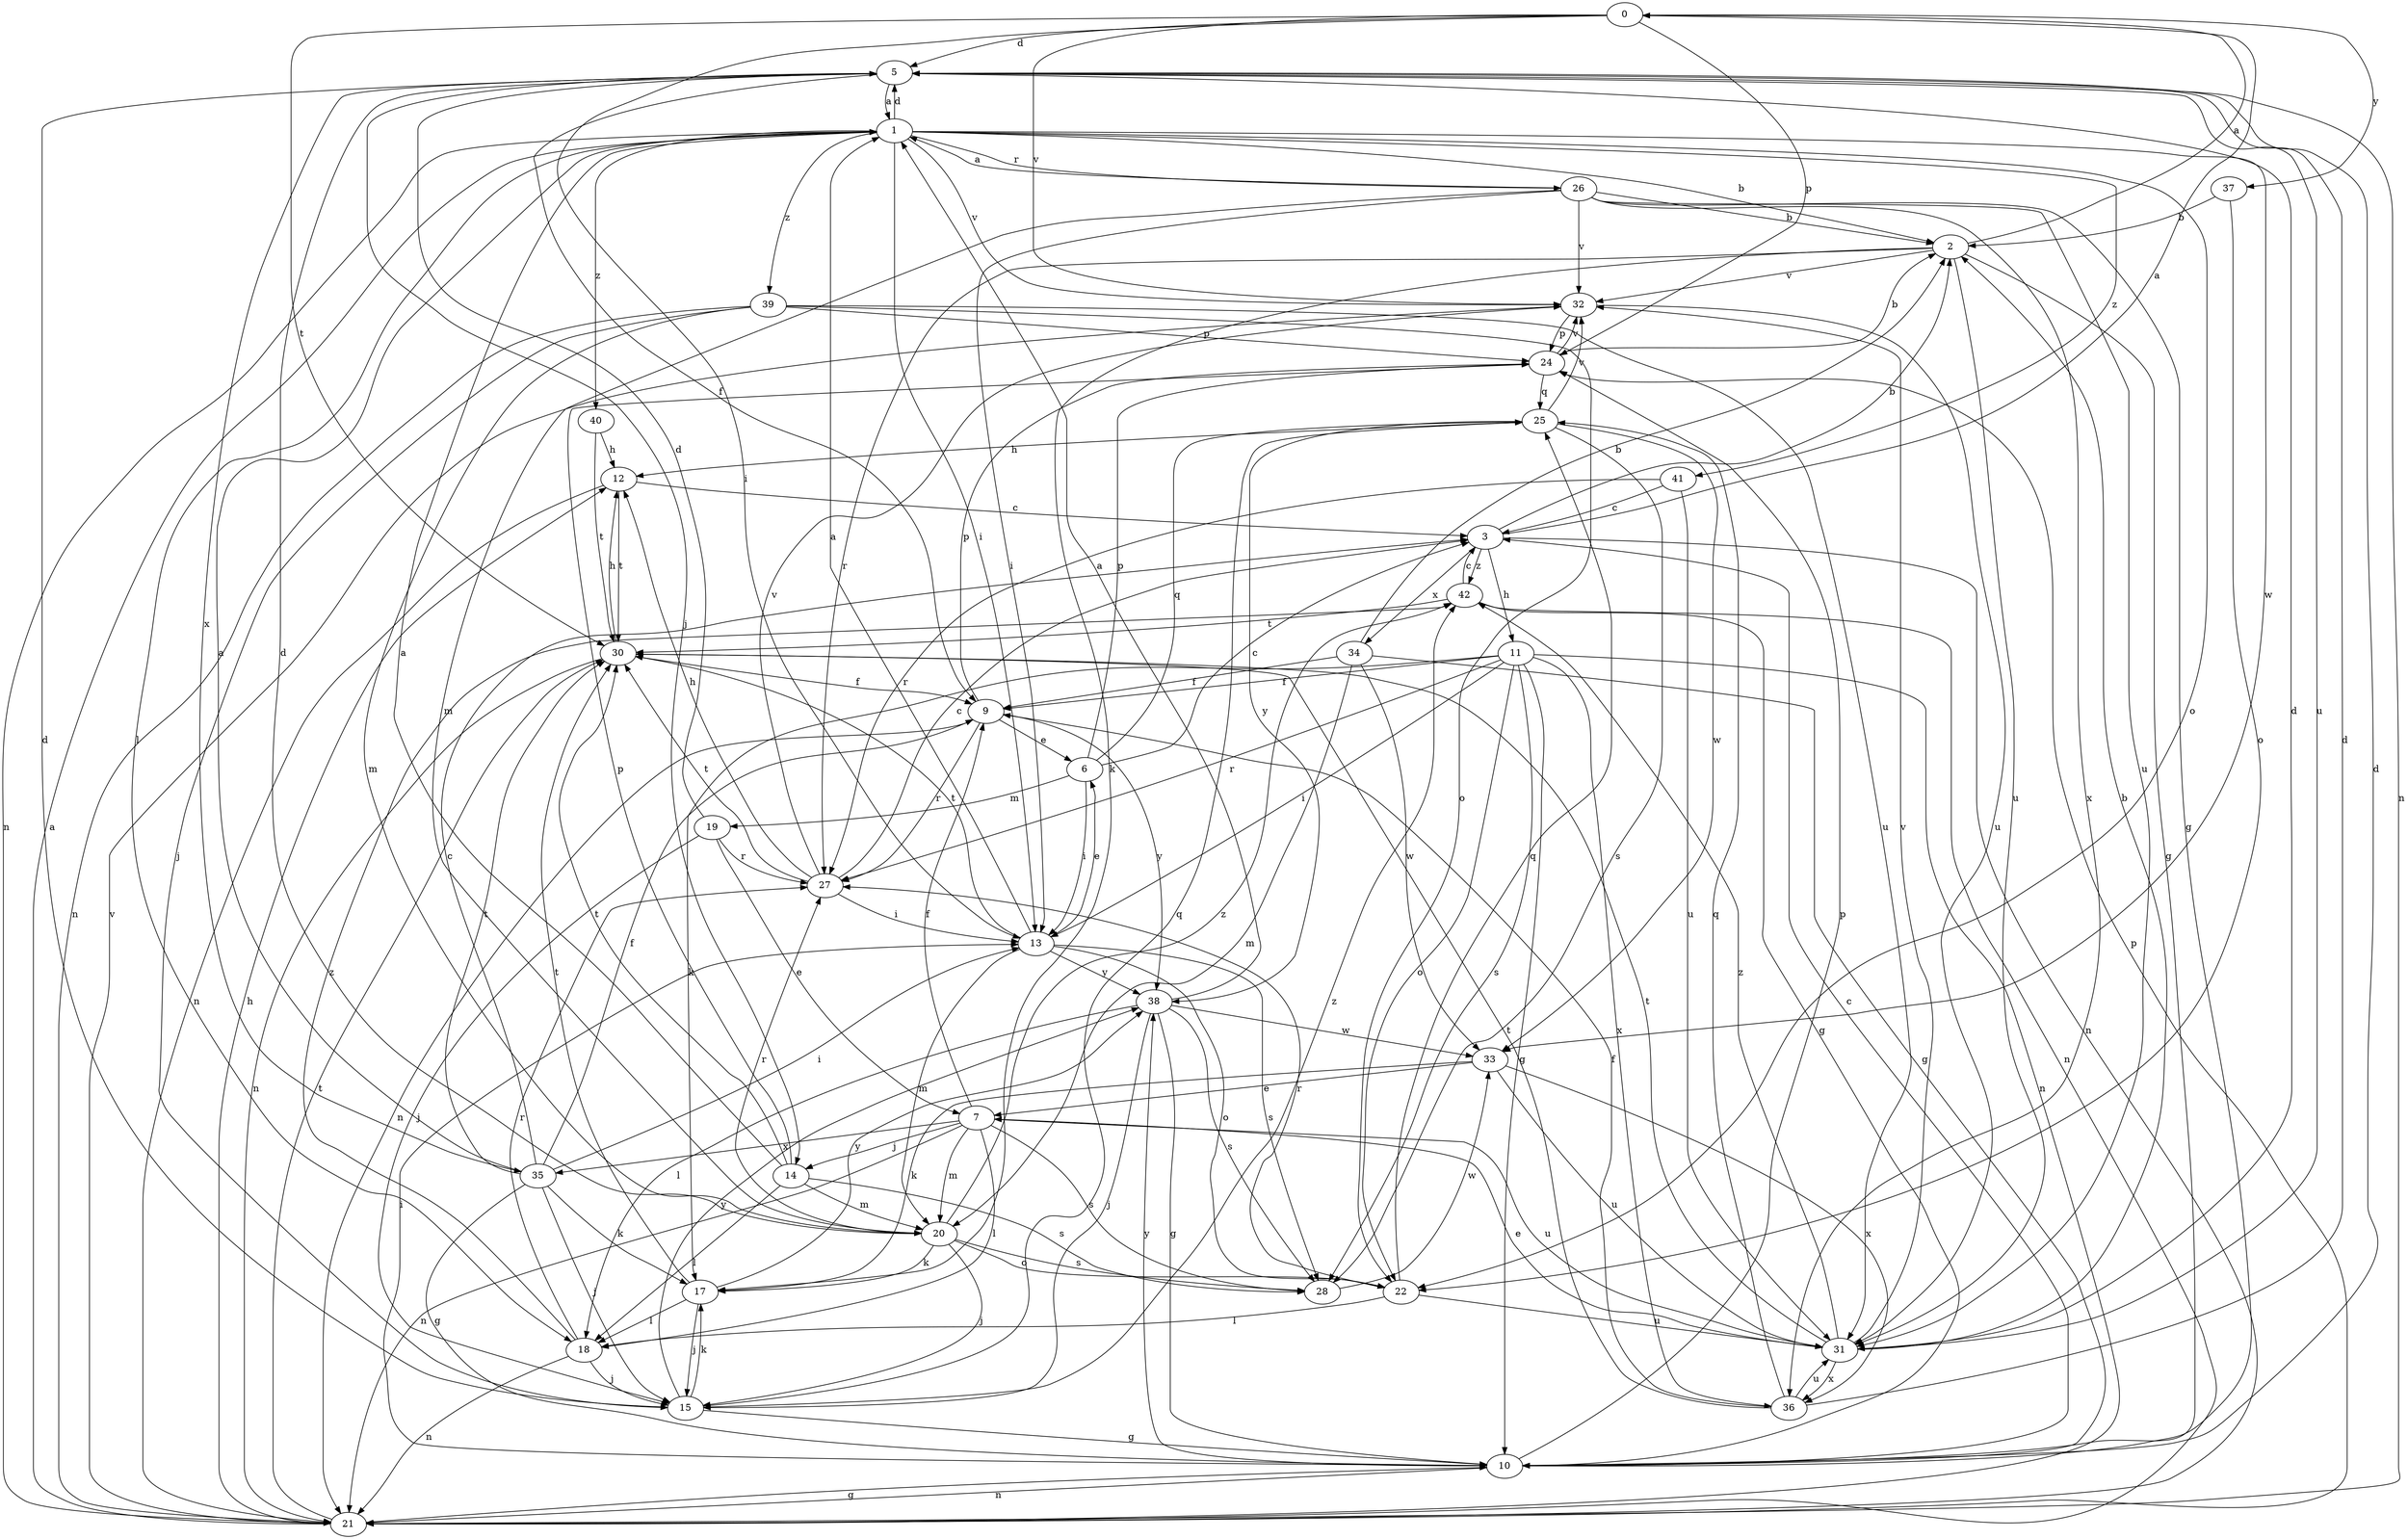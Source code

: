strict digraph  {
0;
1;
2;
3;
5;
6;
7;
9;
10;
11;
12;
13;
14;
15;
17;
18;
19;
20;
21;
22;
24;
25;
26;
27;
28;
30;
31;
32;
33;
34;
35;
36;
37;
38;
39;
40;
41;
42;
0 -> 5  [label=d];
0 -> 13  [label=i];
0 -> 24  [label=p];
0 -> 30  [label=t];
0 -> 32  [label=v];
0 -> 37  [label=y];
1 -> 2  [label=b];
1 -> 5  [label=d];
1 -> 13  [label=i];
1 -> 18  [label=l];
1 -> 21  [label=n];
1 -> 22  [label=o];
1 -> 26  [label=r];
1 -> 32  [label=v];
1 -> 33  [label=w];
1 -> 39  [label=z];
1 -> 40  [label=z];
1 -> 41  [label=z];
2 -> 0  [label=a];
2 -> 10  [label=g];
2 -> 17  [label=k];
2 -> 27  [label=r];
2 -> 31  [label=u];
2 -> 32  [label=v];
3 -> 0  [label=a];
3 -> 2  [label=b];
3 -> 11  [label=h];
3 -> 21  [label=n];
3 -> 34  [label=x];
3 -> 42  [label=z];
5 -> 1  [label=a];
5 -> 9  [label=f];
5 -> 14  [label=j];
5 -> 21  [label=n];
5 -> 31  [label=u];
5 -> 35  [label=x];
6 -> 3  [label=c];
6 -> 13  [label=i];
6 -> 19  [label=m];
6 -> 24  [label=p];
6 -> 25  [label=q];
7 -> 9  [label=f];
7 -> 14  [label=j];
7 -> 18  [label=l];
7 -> 20  [label=m];
7 -> 21  [label=n];
7 -> 28  [label=s];
7 -> 31  [label=u];
7 -> 35  [label=x];
9 -> 6  [label=e];
9 -> 21  [label=n];
9 -> 24  [label=p];
9 -> 27  [label=r];
9 -> 38  [label=y];
10 -> 3  [label=c];
10 -> 5  [label=d];
10 -> 13  [label=i];
10 -> 21  [label=n];
10 -> 24  [label=p];
10 -> 38  [label=y];
11 -> 9  [label=f];
11 -> 10  [label=g];
11 -> 13  [label=i];
11 -> 17  [label=k];
11 -> 21  [label=n];
11 -> 22  [label=o];
11 -> 27  [label=r];
11 -> 28  [label=s];
11 -> 36  [label=x];
12 -> 3  [label=c];
12 -> 21  [label=n];
12 -> 30  [label=t];
13 -> 1  [label=a];
13 -> 6  [label=e];
13 -> 20  [label=m];
13 -> 22  [label=o];
13 -> 28  [label=s];
13 -> 30  [label=t];
13 -> 38  [label=y];
14 -> 1  [label=a];
14 -> 18  [label=l];
14 -> 20  [label=m];
14 -> 24  [label=p];
14 -> 28  [label=s];
14 -> 30  [label=t];
15 -> 5  [label=d];
15 -> 10  [label=g];
15 -> 17  [label=k];
15 -> 25  [label=q];
15 -> 38  [label=y];
15 -> 42  [label=z];
17 -> 15  [label=j];
17 -> 18  [label=l];
17 -> 30  [label=t];
17 -> 38  [label=y];
18 -> 15  [label=j];
18 -> 21  [label=n];
18 -> 27  [label=r];
18 -> 42  [label=z];
19 -> 5  [label=d];
19 -> 7  [label=e];
19 -> 15  [label=j];
19 -> 27  [label=r];
20 -> 5  [label=d];
20 -> 15  [label=j];
20 -> 17  [label=k];
20 -> 22  [label=o];
20 -> 27  [label=r];
20 -> 28  [label=s];
20 -> 42  [label=z];
21 -> 1  [label=a];
21 -> 10  [label=g];
21 -> 12  [label=h];
21 -> 24  [label=p];
21 -> 30  [label=t];
21 -> 32  [label=v];
22 -> 18  [label=l];
22 -> 25  [label=q];
22 -> 27  [label=r];
22 -> 31  [label=u];
24 -> 2  [label=b];
24 -> 25  [label=q];
24 -> 32  [label=v];
25 -> 12  [label=h];
25 -> 28  [label=s];
25 -> 32  [label=v];
25 -> 33  [label=w];
25 -> 38  [label=y];
26 -> 1  [label=a];
26 -> 2  [label=b];
26 -> 10  [label=g];
26 -> 13  [label=i];
26 -> 20  [label=m];
26 -> 31  [label=u];
26 -> 32  [label=v];
26 -> 36  [label=x];
27 -> 3  [label=c];
27 -> 12  [label=h];
27 -> 13  [label=i];
27 -> 30  [label=t];
27 -> 32  [label=v];
28 -> 33  [label=w];
30 -> 9  [label=f];
30 -> 12  [label=h];
30 -> 21  [label=n];
31 -> 2  [label=b];
31 -> 5  [label=d];
31 -> 7  [label=e];
31 -> 30  [label=t];
31 -> 32  [label=v];
31 -> 36  [label=x];
31 -> 42  [label=z];
32 -> 24  [label=p];
32 -> 31  [label=u];
33 -> 7  [label=e];
33 -> 17  [label=k];
33 -> 31  [label=u];
33 -> 36  [label=x];
34 -> 2  [label=b];
34 -> 9  [label=f];
34 -> 10  [label=g];
34 -> 20  [label=m];
34 -> 33  [label=w];
35 -> 1  [label=a];
35 -> 3  [label=c];
35 -> 9  [label=f];
35 -> 10  [label=g];
35 -> 13  [label=i];
35 -> 15  [label=j];
35 -> 17  [label=k];
35 -> 30  [label=t];
36 -> 5  [label=d];
36 -> 9  [label=f];
36 -> 25  [label=q];
36 -> 30  [label=t];
36 -> 31  [label=u];
37 -> 2  [label=b];
37 -> 22  [label=o];
38 -> 1  [label=a];
38 -> 10  [label=g];
38 -> 15  [label=j];
38 -> 18  [label=l];
38 -> 28  [label=s];
38 -> 33  [label=w];
39 -> 15  [label=j];
39 -> 20  [label=m];
39 -> 21  [label=n];
39 -> 22  [label=o];
39 -> 24  [label=p];
39 -> 31  [label=u];
40 -> 12  [label=h];
40 -> 30  [label=t];
41 -> 3  [label=c];
41 -> 27  [label=r];
41 -> 31  [label=u];
42 -> 3  [label=c];
42 -> 10  [label=g];
42 -> 21  [label=n];
42 -> 30  [label=t];
}
